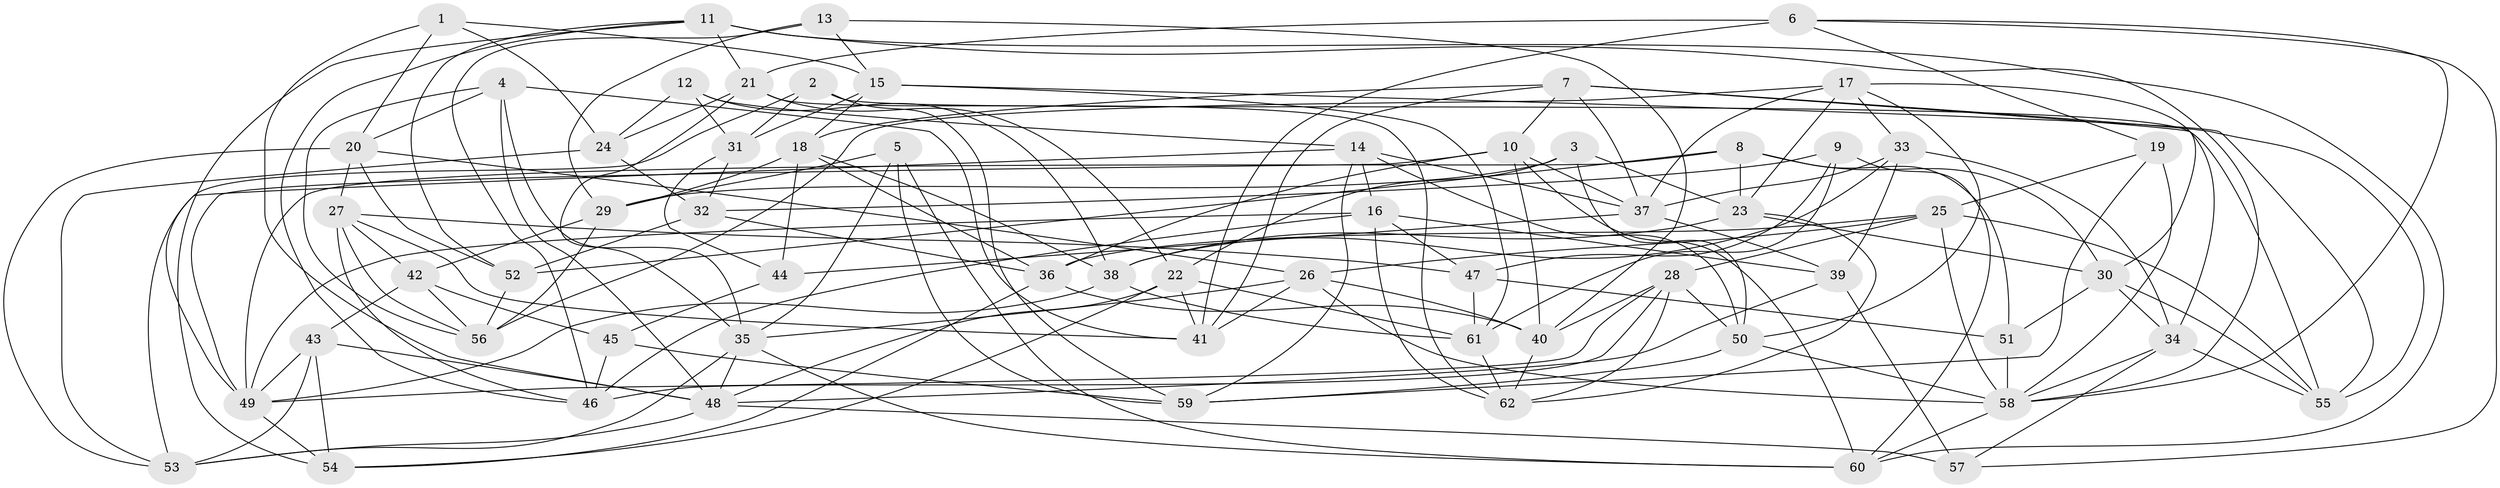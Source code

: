 // original degree distribution, {4: 1.0}
// Generated by graph-tools (version 1.1) at 2025/02/03/09/25 03:02:55]
// undirected, 62 vertices, 172 edges
graph export_dot {
graph [start="1"]
  node [color=gray90,style=filled];
  1;
  2;
  3;
  4;
  5;
  6;
  7;
  8;
  9;
  10;
  11;
  12;
  13;
  14;
  15;
  16;
  17;
  18;
  19;
  20;
  21;
  22;
  23;
  24;
  25;
  26;
  27;
  28;
  29;
  30;
  31;
  32;
  33;
  34;
  35;
  36;
  37;
  38;
  39;
  40;
  41;
  42;
  43;
  44;
  45;
  46;
  47;
  48;
  49;
  50;
  51;
  52;
  53;
  54;
  55;
  56;
  57;
  58;
  59;
  60;
  61;
  62;
  1 -- 15 [weight=1.0];
  1 -- 20 [weight=1.0];
  1 -- 24 [weight=1.0];
  1 -- 48 [weight=1.0];
  2 -- 31 [weight=1.0];
  2 -- 49 [weight=1.0];
  2 -- 55 [weight=1.0];
  2 -- 59 [weight=1.0];
  3 -- 22 [weight=1.0];
  3 -- 23 [weight=1.0];
  3 -- 29 [weight=1.0];
  3 -- 50 [weight=1.0];
  4 -- 20 [weight=1.0];
  4 -- 35 [weight=2.0];
  4 -- 41 [weight=1.0];
  4 -- 48 [weight=1.0];
  4 -- 56 [weight=1.0];
  5 -- 29 [weight=1.0];
  5 -- 35 [weight=1.0];
  5 -- 59 [weight=1.0];
  5 -- 60 [weight=1.0];
  6 -- 19 [weight=1.0];
  6 -- 21 [weight=2.0];
  6 -- 41 [weight=1.0];
  6 -- 57 [weight=1.0];
  6 -- 58 [weight=1.0];
  7 -- 10 [weight=1.0];
  7 -- 18 [weight=1.0];
  7 -- 34 [weight=1.0];
  7 -- 37 [weight=1.0];
  7 -- 41 [weight=1.0];
  7 -- 55 [weight=1.0];
  8 -- 23 [weight=1.0];
  8 -- 30 [weight=1.0];
  8 -- 49 [weight=1.0];
  8 -- 51 [weight=1.0];
  8 -- 52 [weight=2.0];
  9 -- 32 [weight=1.0];
  9 -- 47 [weight=1.0];
  9 -- 60 [weight=1.0];
  9 -- 61 [weight=1.0];
  10 -- 36 [weight=1.0];
  10 -- 37 [weight=1.0];
  10 -- 40 [weight=1.0];
  10 -- 49 [weight=1.0];
  10 -- 60 [weight=1.0];
  11 -- 21 [weight=1.0];
  11 -- 46 [weight=1.0];
  11 -- 52 [weight=1.0];
  11 -- 54 [weight=1.0];
  11 -- 58 [weight=1.0];
  11 -- 60 [weight=1.0];
  12 -- 14 [weight=1.0];
  12 -- 24 [weight=1.0];
  12 -- 31 [weight=1.0];
  12 -- 38 [weight=1.0];
  13 -- 15 [weight=1.0];
  13 -- 29 [weight=1.0];
  13 -- 40 [weight=1.0];
  13 -- 46 [weight=1.0];
  14 -- 16 [weight=1.0];
  14 -- 37 [weight=1.0];
  14 -- 50 [weight=1.0];
  14 -- 53 [weight=1.0];
  14 -- 59 [weight=1.0];
  15 -- 18 [weight=1.0];
  15 -- 31 [weight=1.0];
  15 -- 55 [weight=1.0];
  15 -- 61 [weight=1.0];
  16 -- 39 [weight=1.0];
  16 -- 46 [weight=1.0];
  16 -- 47 [weight=1.0];
  16 -- 49 [weight=1.0];
  16 -- 62 [weight=1.0];
  17 -- 23 [weight=1.0];
  17 -- 30 [weight=1.0];
  17 -- 33 [weight=1.0];
  17 -- 37 [weight=1.0];
  17 -- 50 [weight=1.0];
  17 -- 56 [weight=1.0];
  18 -- 29 [weight=1.0];
  18 -- 36 [weight=1.0];
  18 -- 38 [weight=1.0];
  18 -- 44 [weight=1.0];
  19 -- 25 [weight=1.0];
  19 -- 58 [weight=1.0];
  19 -- 59 [weight=1.0];
  20 -- 26 [weight=1.0];
  20 -- 27 [weight=1.0];
  20 -- 52 [weight=1.0];
  20 -- 53 [weight=1.0];
  21 -- 22 [weight=1.0];
  21 -- 24 [weight=2.0];
  21 -- 35 [weight=1.0];
  21 -- 62 [weight=1.0];
  22 -- 41 [weight=1.0];
  22 -- 48 [weight=1.0];
  22 -- 54 [weight=1.0];
  22 -- 61 [weight=1.0];
  23 -- 30 [weight=1.0];
  23 -- 38 [weight=1.0];
  23 -- 62 [weight=1.0];
  24 -- 32 [weight=1.0];
  24 -- 53 [weight=1.0];
  25 -- 26 [weight=1.0];
  25 -- 28 [weight=1.0];
  25 -- 36 [weight=1.0];
  25 -- 55 [weight=1.0];
  25 -- 58 [weight=1.0];
  26 -- 35 [weight=1.0];
  26 -- 40 [weight=1.0];
  26 -- 41 [weight=1.0];
  26 -- 58 [weight=1.0];
  27 -- 41 [weight=1.0];
  27 -- 42 [weight=1.0];
  27 -- 46 [weight=1.0];
  27 -- 47 [weight=1.0];
  27 -- 56 [weight=1.0];
  28 -- 40 [weight=1.0];
  28 -- 46 [weight=1.0];
  28 -- 49 [weight=1.0];
  28 -- 50 [weight=1.0];
  28 -- 62 [weight=1.0];
  29 -- 42 [weight=1.0];
  29 -- 56 [weight=1.0];
  30 -- 34 [weight=1.0];
  30 -- 51 [weight=1.0];
  30 -- 55 [weight=1.0];
  31 -- 32 [weight=2.0];
  31 -- 44 [weight=1.0];
  32 -- 36 [weight=1.0];
  32 -- 52 [weight=1.0];
  33 -- 34 [weight=1.0];
  33 -- 37 [weight=1.0];
  33 -- 38 [weight=1.0];
  33 -- 39 [weight=2.0];
  34 -- 55 [weight=1.0];
  34 -- 57 [weight=1.0];
  34 -- 58 [weight=1.0];
  35 -- 48 [weight=1.0];
  35 -- 53 [weight=1.0];
  35 -- 60 [weight=1.0];
  36 -- 40 [weight=1.0];
  36 -- 54 [weight=1.0];
  37 -- 39 [weight=1.0];
  37 -- 44 [weight=2.0];
  38 -- 49 [weight=1.0];
  38 -- 61 [weight=1.0];
  39 -- 48 [weight=1.0];
  39 -- 57 [weight=1.0];
  40 -- 62 [weight=1.0];
  42 -- 43 [weight=1.0];
  42 -- 45 [weight=2.0];
  42 -- 56 [weight=1.0];
  43 -- 48 [weight=1.0];
  43 -- 49 [weight=1.0];
  43 -- 53 [weight=1.0];
  43 -- 54 [weight=2.0];
  44 -- 45 [weight=2.0];
  45 -- 46 [weight=1.0];
  45 -- 59 [weight=1.0];
  47 -- 51 [weight=2.0];
  47 -- 61 [weight=1.0];
  48 -- 53 [weight=1.0];
  48 -- 57 [weight=1.0];
  49 -- 54 [weight=1.0];
  50 -- 58 [weight=1.0];
  50 -- 59 [weight=1.0];
  51 -- 58 [weight=2.0];
  52 -- 56 [weight=1.0];
  58 -- 60 [weight=1.0];
  61 -- 62 [weight=1.0];
}
